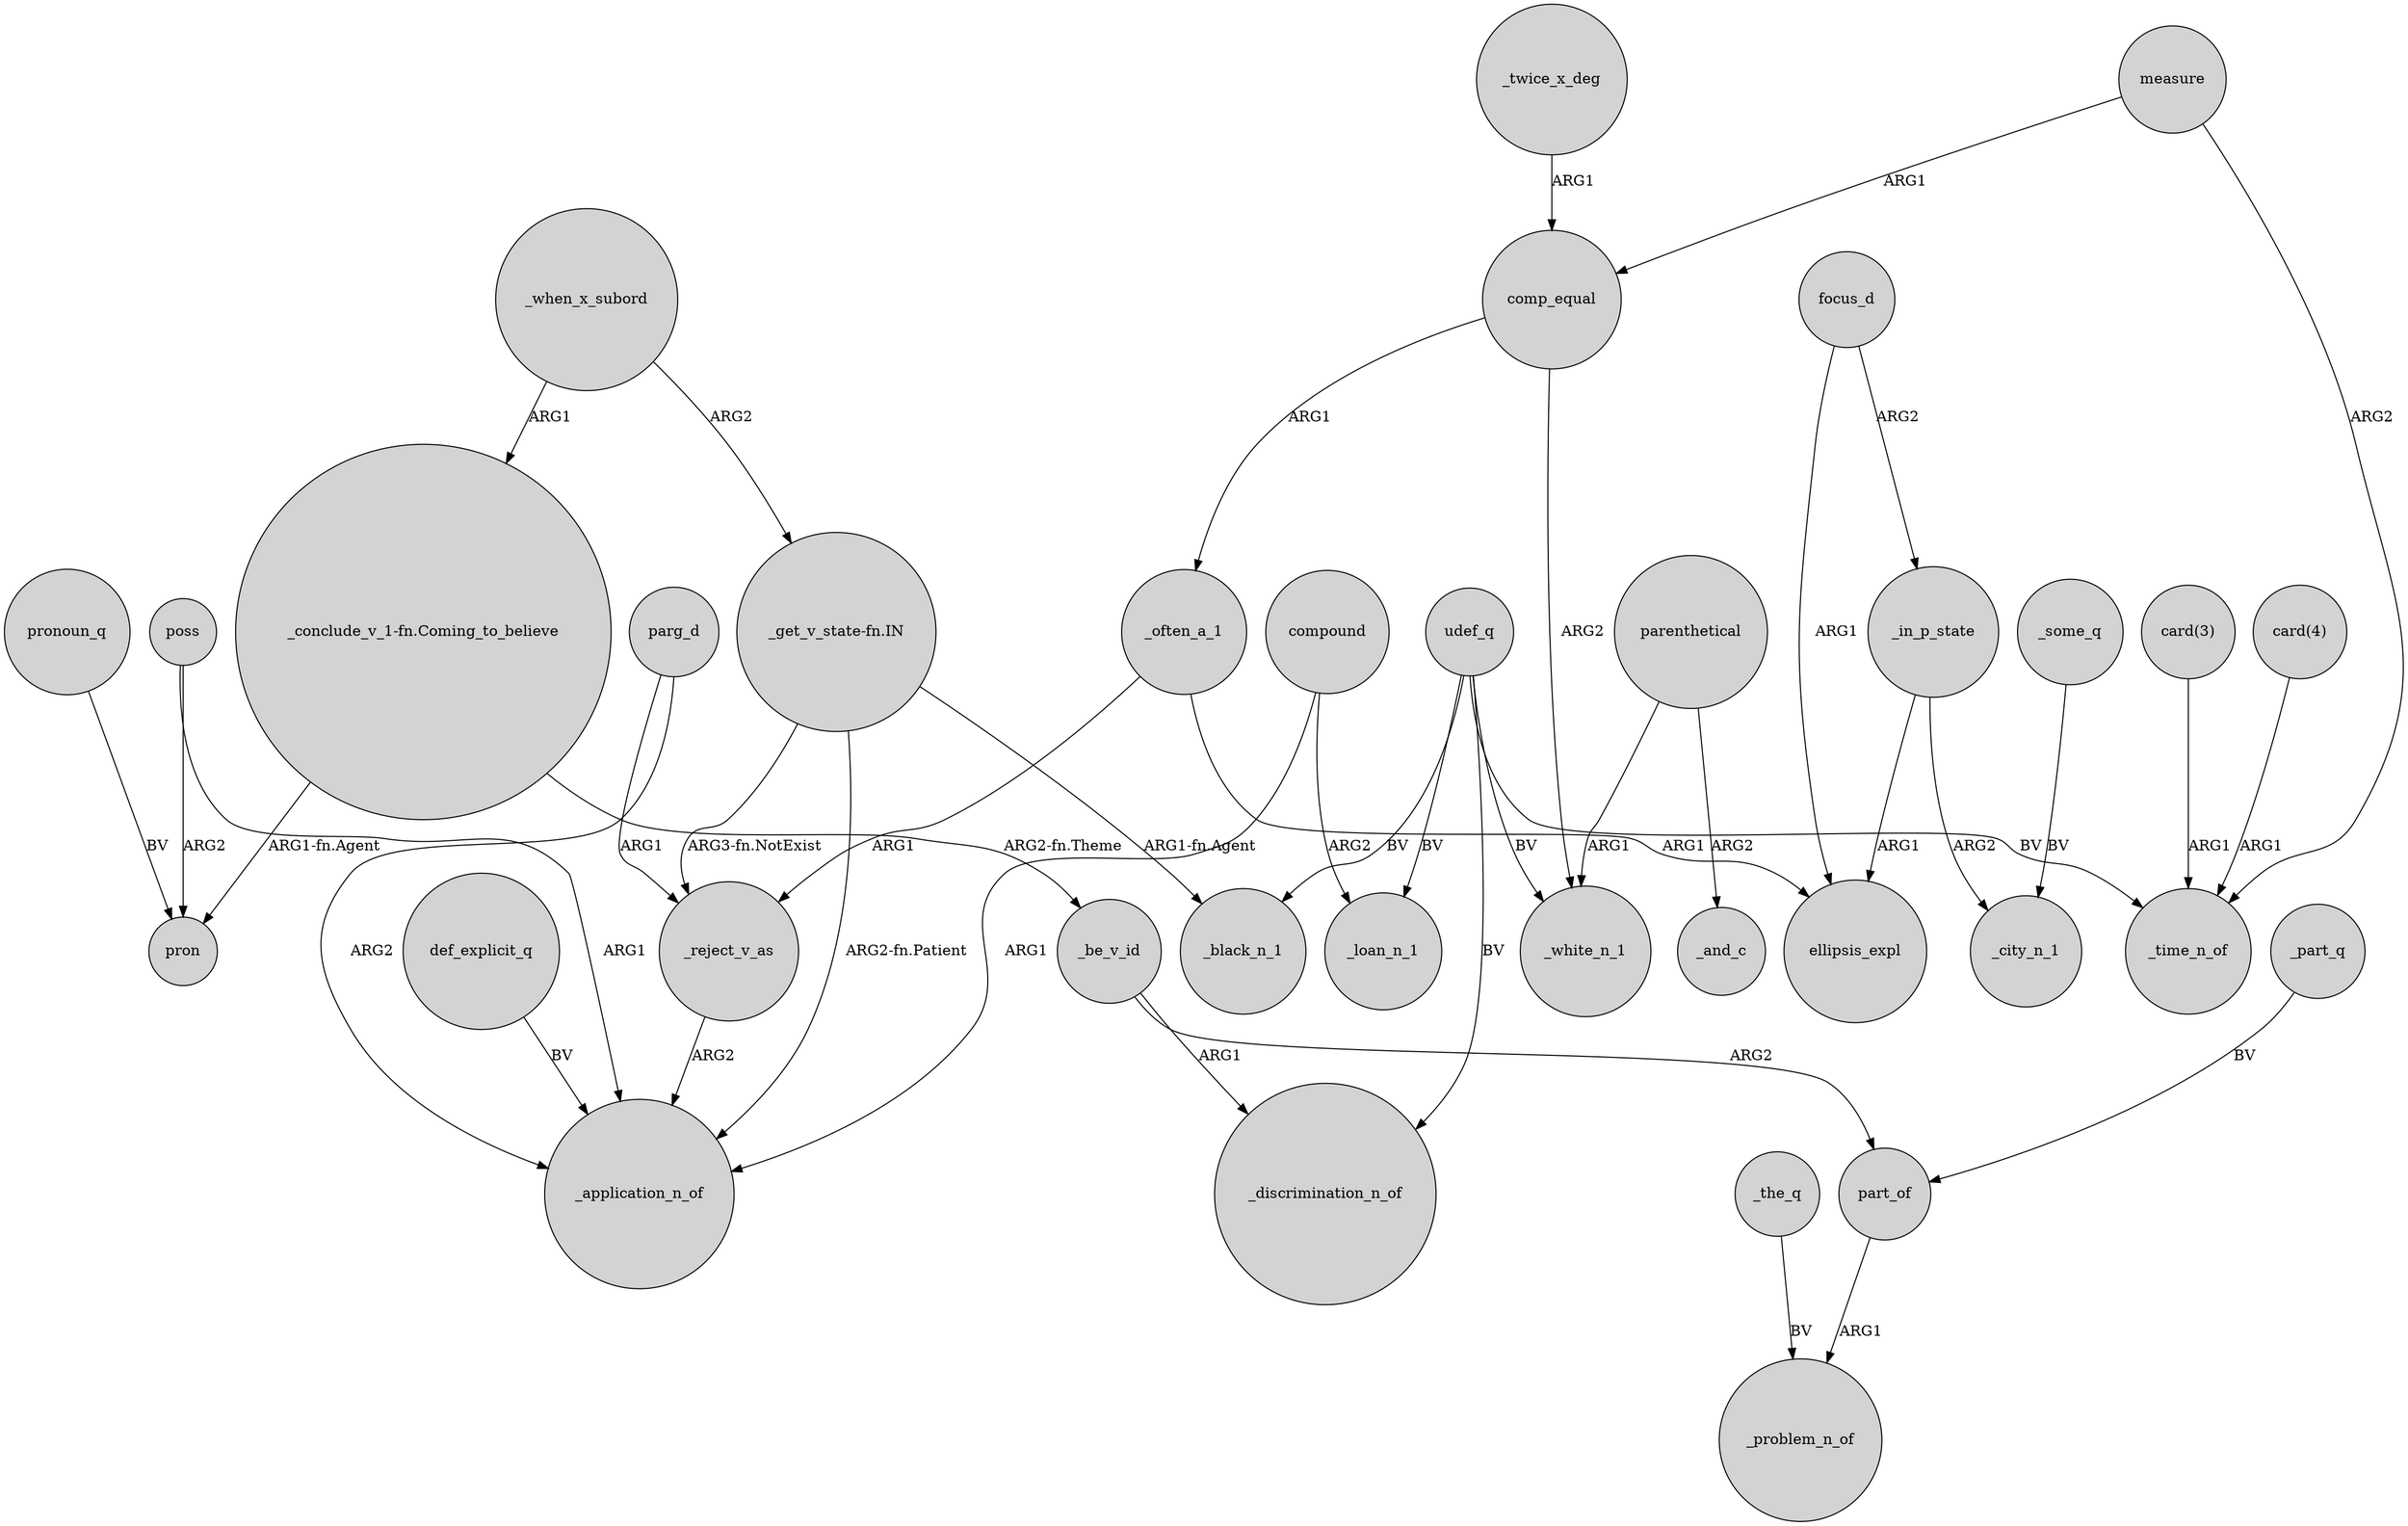 digraph {
	node [shape=circle style=filled]
	"_get_v_state-fn.IN" -> _application_n_of [label="ARG2-fn.Patient"]
	comp_equal -> _white_n_1 [label=ARG2]
	_when_x_subord -> "_conclude_v_1-fn.Coming_to_believe" [label=ARG1]
	"_conclude_v_1-fn.Coming_to_believe" -> pron [label="ARG1-fn.Agent"]
	focus_d -> ellipsis_expl [label=ARG1]
	poss -> pron [label=ARG2]
	comp_equal -> _often_a_1 [label=ARG1]
	_some_q -> _city_n_1 [label=BV]
	focus_d -> _in_p_state [label=ARG2]
	_be_v_id -> _discrimination_n_of [label=ARG1]
	_the_q -> _problem_n_of [label=BV]
	_when_x_subord -> "_get_v_state-fn.IN" [label=ARG2]
	udef_q -> _white_n_1 [label=BV]
	_in_p_state -> ellipsis_expl [label=ARG1]
	"_get_v_state-fn.IN" -> _black_n_1 [label="ARG1-fn.Agent"]
	def_explicit_q -> _application_n_of [label=BV]
	_part_q -> part_of [label=BV]
	_often_a_1 -> _reject_v_as [label=ARG1]
	"card(3)" -> _time_n_of [label=ARG1]
	compound -> _loan_n_1 [label=ARG2]
	pronoun_q -> pron [label=BV]
	parenthetical -> _and_c [label=ARG2]
	_often_a_1 -> ellipsis_expl [label=ARG1]
	poss -> _application_n_of [label=ARG1]
	compound -> _application_n_of [label=ARG1]
	parg_d -> _reject_v_as [label=ARG1]
	udef_q -> _black_n_1 [label=BV]
	_twice_x_deg -> comp_equal [label=ARG1]
	udef_q -> _time_n_of [label=BV]
	part_of -> _problem_n_of [label=ARG1]
	"card(4)" -> _time_n_of [label=ARG1]
	measure -> _time_n_of [label=ARG2]
	_in_p_state -> _city_n_1 [label=ARG2]
	parg_d -> _application_n_of [label=ARG2]
	udef_q -> _discrimination_n_of [label=BV]
	measure -> comp_equal [label=ARG1]
	"_conclude_v_1-fn.Coming_to_believe" -> _be_v_id [label="ARG2-fn.Theme"]
	"_get_v_state-fn.IN" -> _reject_v_as [label="ARG3-fn.NotExist"]
	_be_v_id -> part_of [label=ARG2]
	parenthetical -> _white_n_1 [label=ARG1]
	udef_q -> _loan_n_1 [label=BV]
	_reject_v_as -> _application_n_of [label=ARG2]
}
